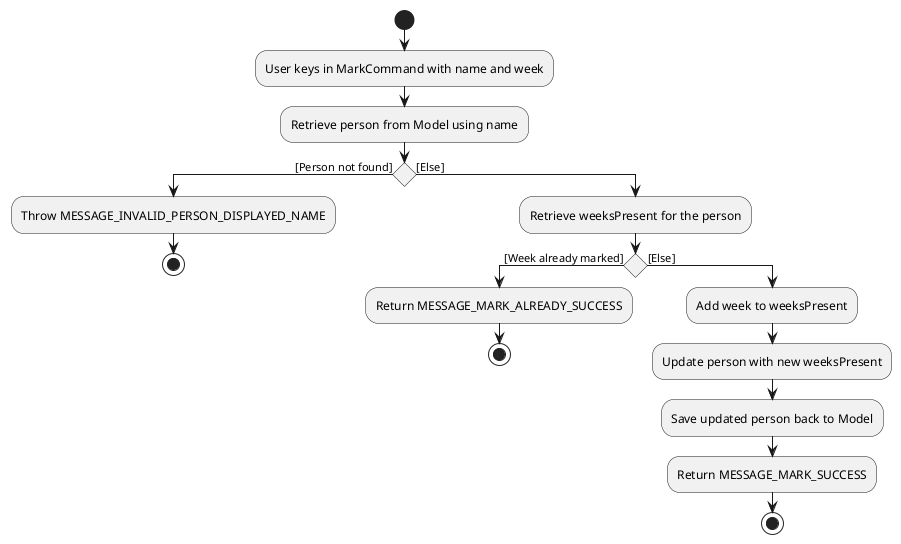 @startuml
start
:User keys in MarkCommand with name and week;

:Retrieve person from Model using name;

if () then ([Person not found])
  :Throw MESSAGE_INVALID_PERSON_DISPLAYED_NAME;
  stop
else ([Else])
  :Retrieve weeksPresent for the person;
  if () then ([Week already marked])
    :Return MESSAGE_MARK_ALREADY_SUCCESS;
    stop
  else ([Else])
    :Add week to weeksPresent;
    :Update person with new weeksPresent;
    :Save updated person back to Model;
    :Return MESSAGE_MARK_SUCCESS;
    stop
  endif
endif
@enduml
